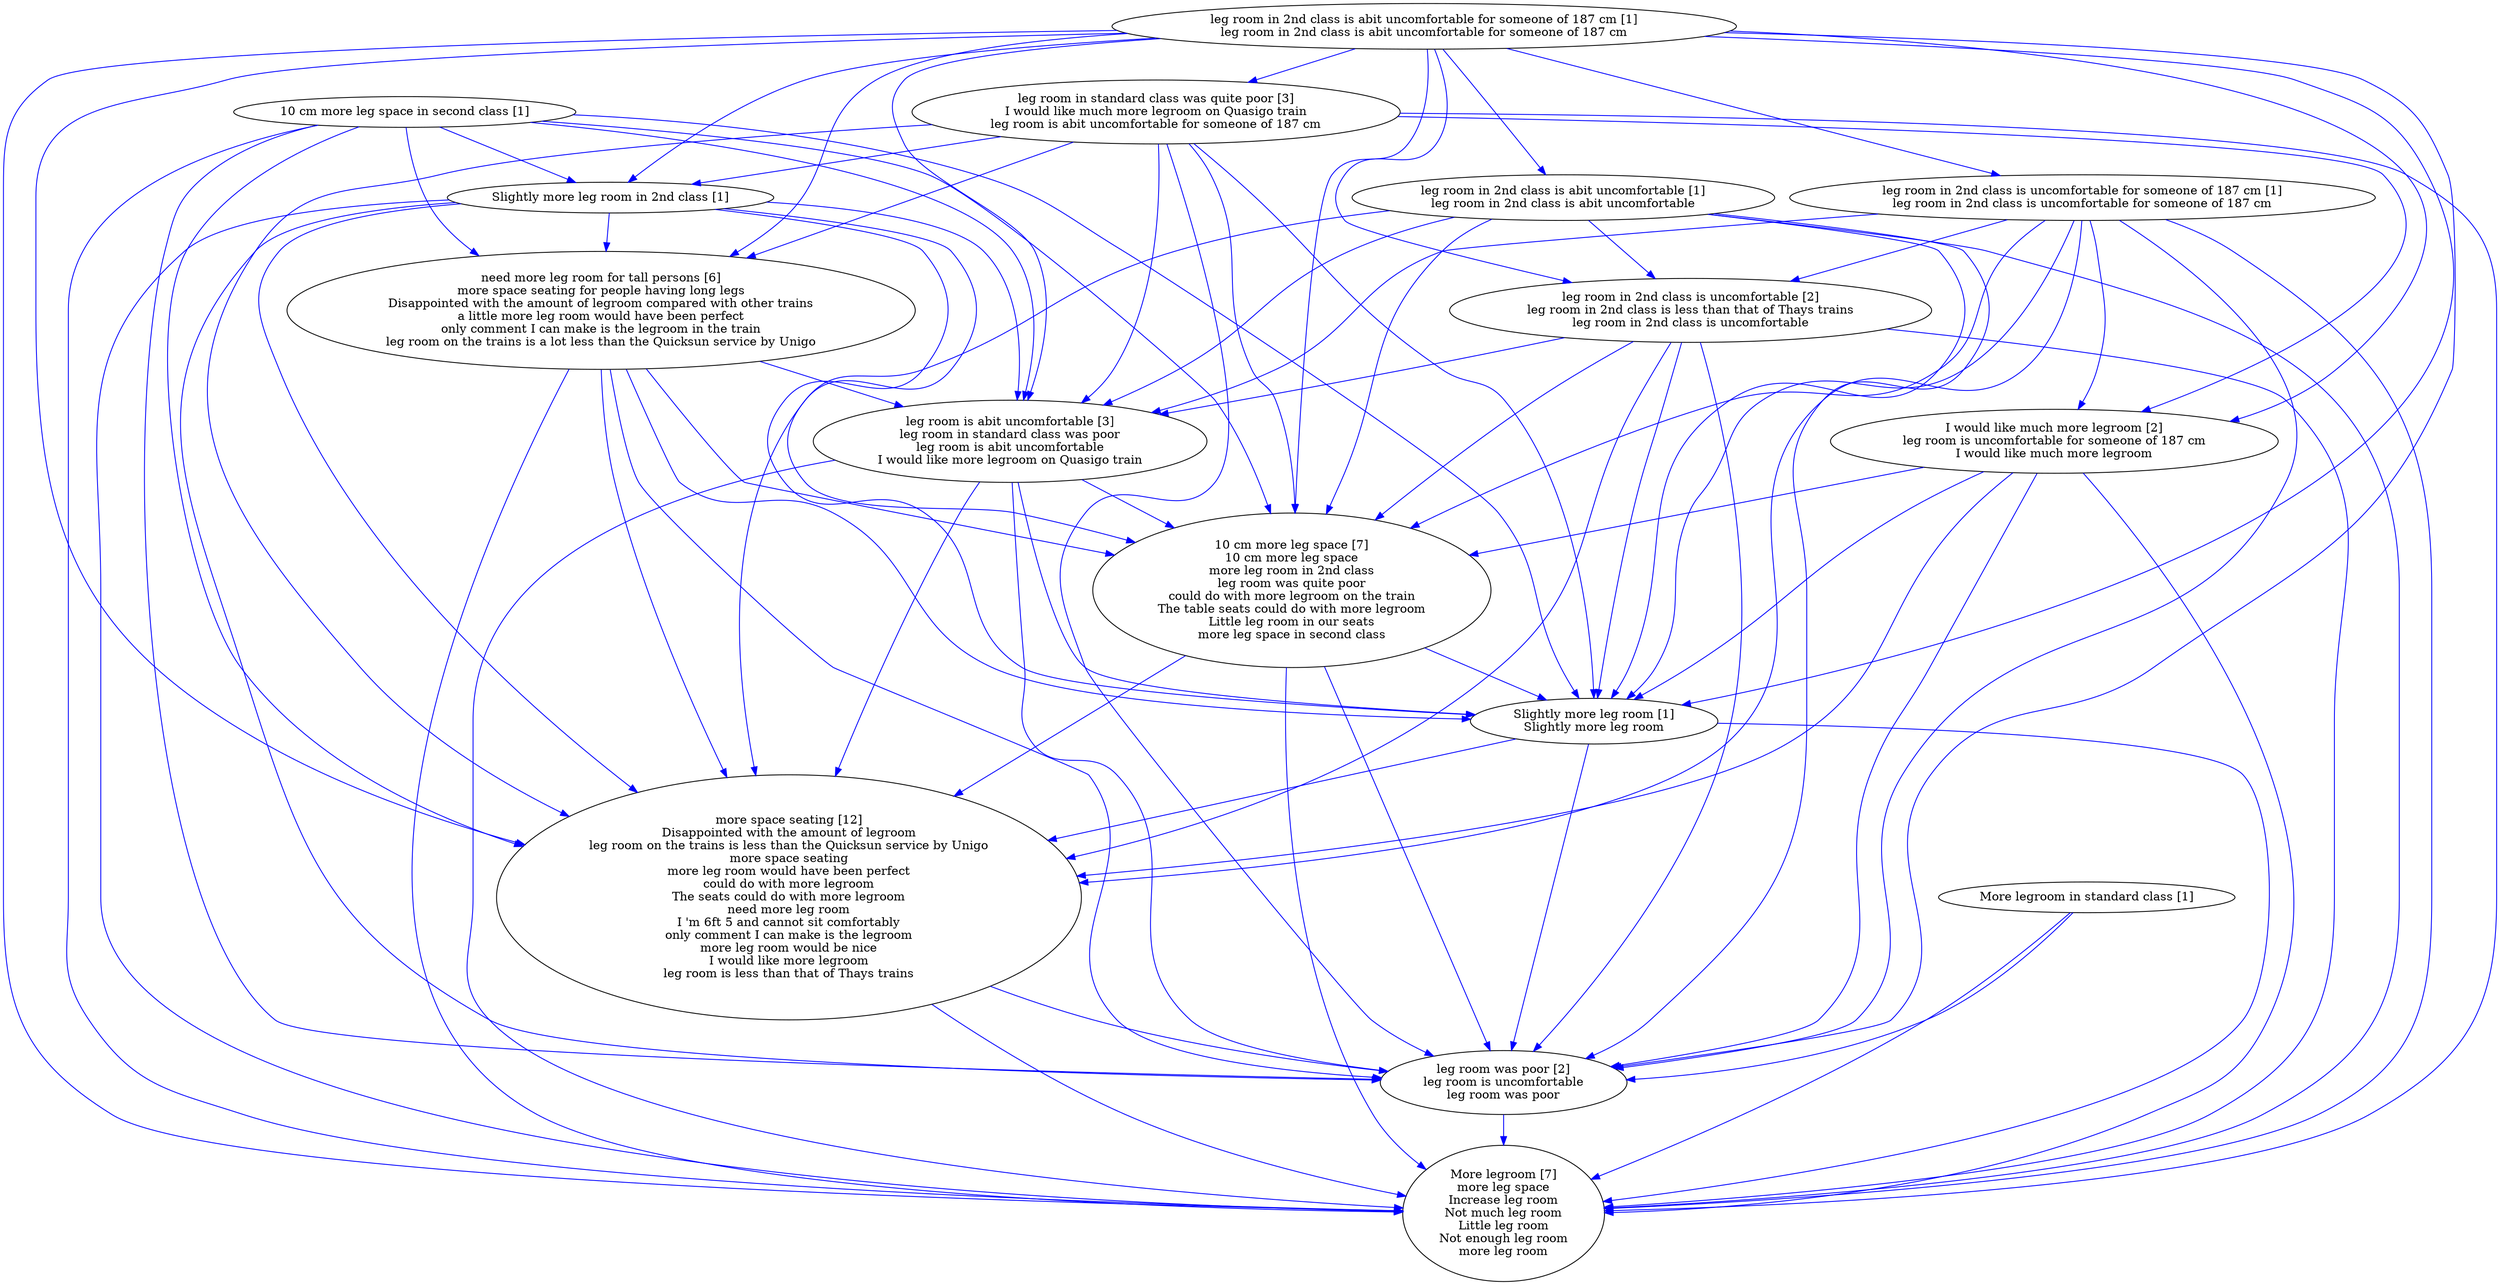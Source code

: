 digraph collapsedGraph {
"leg room in 2nd class is uncomfortable [2]\nleg room in 2nd class is less than that of Thays trains\nleg room in 2nd class is uncomfortable""leg room is abit uncomfortable [3]\nleg room in standard class was poor\nleg room is abit uncomfortable\nI would like more legroom on Quasigo train""10 cm more leg space [7]\n10 cm more leg space\nmore leg room in 2nd class\nleg room was quite poor\ncould do with more legroom on the train\nThe table seats could do with more legroom\nLittle leg room in our seats\nmore leg space in second class""more space seating [12]\nDisappointed with the amount of legroom\nleg room on the trains is less than the Quicksun service by Unigo\nmore space seating\nmore leg room would have been perfect\ncould do with more legroom\nThe seats could do with more legroom\nneed more leg room\nI 'm 6ft 5 and cannot sit comfortably\nonly comment I can make is the legroom\nmore leg room would be nice\nI would like more legroom\nleg room is less than that of Thays trains""I would like much more legroom [2]\nleg room is uncomfortable for someone of 187 cm\nI would like much more legroom""More legroom [7]\nmore leg space\nIncrease leg room\nNot much leg room\nLittle leg room\nNot enough leg room\nmore leg room""need more leg room for tall persons [6]\nmore space seating for people having long legs\nDisappointed with the amount of legroom compared with other trains\na little more leg room would have been perfect\nonly comment I can make is the legroom in the train\nleg room on the trains is a lot less than the Quicksun service by Unigo""leg room was poor [2]\nleg room is uncomfortable\nleg room was poor""leg room in standard class was quite poor [3]\nI would like much more legroom on Quasigo train\nleg room is abit uncomfortable for someone of 187 cm""10 cm more leg space in second class [1]""More legroom in standard class [1]""Slightly more leg room in 2nd class [1]""Slightly more leg room [1]\nSlightly more leg room""leg room in 2nd class is abit uncomfortable for someone of 187 cm [1]\nleg room in 2nd class is abit uncomfortable for someone of 187 cm""leg room in 2nd class is abit uncomfortable [1]\nleg room in 2nd class is abit uncomfortable""leg room in 2nd class is uncomfortable for someone of 187 cm [1]\nleg room in 2nd class is uncomfortable for someone of 187 cm""leg room is abit uncomfortable [3]\nleg room in standard class was poor\nleg room is abit uncomfortable\nI would like more legroom on Quasigo train" -> "more space seating [12]\nDisappointed with the amount of legroom\nleg room on the trains is less than the Quicksun service by Unigo\nmore space seating\nmore leg room would have been perfect\ncould do with more legroom\nThe seats could do with more legroom\nneed more leg room\nI 'm 6ft 5 and cannot sit comfortably\nonly comment I can make is the legroom\nmore leg room would be nice\nI would like more legroom\nleg room is less than that of Thays trains" [color=blue]
"leg room is abit uncomfortable [3]\nleg room in standard class was poor\nleg room is abit uncomfortable\nI would like more legroom on Quasigo train" -> "More legroom [7]\nmore leg space\nIncrease leg room\nNot much leg room\nLittle leg room\nNot enough leg room\nmore leg room" [color=blue]
"leg room in 2nd class is abit uncomfortable [1]\nleg room in 2nd class is abit uncomfortable" -> "leg room is abit uncomfortable [3]\nleg room in standard class was poor\nleg room is abit uncomfortable\nI would like more legroom on Quasigo train" [color=blue]
"leg room in 2nd class is abit uncomfortable [1]\nleg room in 2nd class is abit uncomfortable" -> "More legroom [7]\nmore leg space\nIncrease leg room\nNot much leg room\nLittle leg room\nNot enough leg room\nmore leg room" [color=blue]
"leg room in 2nd class is abit uncomfortable [1]\nleg room in 2nd class is abit uncomfortable" -> "10 cm more leg space [7]\n10 cm more leg space\nmore leg room in 2nd class\nleg room was quite poor\ncould do with more legroom on the train\nThe table seats could do with more legroom\nLittle leg room in our seats\nmore leg space in second class" [color=blue]
"leg room in 2nd class is abit uncomfortable [1]\nleg room in 2nd class is abit uncomfortable" -> "more space seating [12]\nDisappointed with the amount of legroom\nleg room on the trains is less than the Quicksun service by Unigo\nmore space seating\nmore leg room would have been perfect\ncould do with more legroom\nThe seats could do with more legroom\nneed more leg room\nI 'm 6ft 5 and cannot sit comfortably\nonly comment I can make is the legroom\nmore leg room would be nice\nI would like more legroom\nleg room is less than that of Thays trains" [color=blue]
"I would like much more legroom [2]\nleg room is uncomfortable for someone of 187 cm\nI would like much more legroom" -> "More legroom [7]\nmore leg space\nIncrease leg room\nNot much leg room\nLittle leg room\nNot enough leg room\nmore leg room" [color=blue]
"leg room in standard class was quite poor [3]\nI would like much more legroom on Quasigo train\nleg room is abit uncomfortable for someone of 187 cm" -> "Slightly more leg room [1]\nSlightly more leg room" [color=blue]
"need more leg room for tall persons [6]\nmore space seating for people having long legs\nDisappointed with the amount of legroom compared with other trains\na little more leg room would have been perfect\nonly comment I can make is the legroom in the train\nleg room on the trains is a lot less than the Quicksun service by Unigo" -> "More legroom [7]\nmore leg space\nIncrease leg room\nNot much leg room\nLittle leg room\nNot enough leg room\nmore leg room" [color=blue]
"I would like much more legroom [2]\nleg room is uncomfortable for someone of 187 cm\nI would like much more legroom" -> "10 cm more leg space [7]\n10 cm more leg space\nmore leg room in 2nd class\nleg room was quite poor\ncould do with more legroom on the train\nThe table seats could do with more legroom\nLittle leg room in our seats\nmore leg space in second class" [color=blue]
"I would like much more legroom [2]\nleg room is uncomfortable for someone of 187 cm\nI would like much more legroom" -> "more space seating [12]\nDisappointed with the amount of legroom\nleg room on the trains is less than the Quicksun service by Unigo\nmore space seating\nmore leg room would have been perfect\ncould do with more legroom\nThe seats could do with more legroom\nneed more leg room\nI 'm 6ft 5 and cannot sit comfortably\nonly comment I can make is the legroom\nmore leg room would be nice\nI would like more legroom\nleg room is less than that of Thays trains" [color=blue]
"leg room in standard class was quite poor [3]\nI would like much more legroom on Quasigo train\nleg room is abit uncomfortable for someone of 187 cm" -> "more space seating [12]\nDisappointed with the amount of legroom\nleg room on the trains is less than the Quicksun service by Unigo\nmore space seating\nmore leg room would have been perfect\ncould do with more legroom\nThe seats could do with more legroom\nneed more leg room\nI 'm 6ft 5 and cannot sit comfortably\nonly comment I can make is the legroom\nmore leg room would be nice\nI would like more legroom\nleg room is less than that of Thays trains" [color=blue]
"leg room in standard class was quite poor [3]\nI would like much more legroom on Quasigo train\nleg room is abit uncomfortable for someone of 187 cm" -> "leg room is abit uncomfortable [3]\nleg room in standard class was poor\nleg room is abit uncomfortable\nI would like more legroom on Quasigo train" [color=blue]
"leg room in standard class was quite poor [3]\nI would like much more legroom on Quasigo train\nleg room is abit uncomfortable for someone of 187 cm" -> "10 cm more leg space [7]\n10 cm more leg space\nmore leg room in 2nd class\nleg room was quite poor\ncould do with more legroom on the train\nThe table seats could do with more legroom\nLittle leg room in our seats\nmore leg space in second class" [color=blue]
"more space seating [12]\nDisappointed with the amount of legroom\nleg room on the trains is less than the Quicksun service by Unigo\nmore space seating\nmore leg room would have been perfect\ncould do with more legroom\nThe seats could do with more legroom\nneed more leg room\nI 'm 6ft 5 and cannot sit comfortably\nonly comment I can make is the legroom\nmore leg room would be nice\nI would like more legroom\nleg room is less than that of Thays trains" -> "More legroom [7]\nmore leg space\nIncrease leg room\nNot much leg room\nLittle leg room\nNot enough leg room\nmore leg room" [color=blue]
"10 cm more leg space [7]\n10 cm more leg space\nmore leg room in 2nd class\nleg room was quite poor\ncould do with more legroom on the train\nThe table seats could do with more legroom\nLittle leg room in our seats\nmore leg space in second class" -> "More legroom [7]\nmore leg space\nIncrease leg room\nNot much leg room\nLittle leg room\nNot enough leg room\nmore leg room" [color=blue]
"need more leg room for tall persons [6]\nmore space seating for people having long legs\nDisappointed with the amount of legroom compared with other trains\na little more leg room would have been perfect\nonly comment I can make is the legroom in the train\nleg room on the trains is a lot less than the Quicksun service by Unigo" -> "more space seating [12]\nDisappointed with the amount of legroom\nleg room on the trains is less than the Quicksun service by Unigo\nmore space seating\nmore leg room would have been perfect\ncould do with more legroom\nThe seats could do with more legroom\nneed more leg room\nI 'm 6ft 5 and cannot sit comfortably\nonly comment I can make is the legroom\nmore leg room would be nice\nI would like more legroom\nleg room is less than that of Thays trains" [color=blue]
"need more leg room for tall persons [6]\nmore space seating for people having long legs\nDisappointed with the amount of legroom compared with other trains\na little more leg room would have been perfect\nonly comment I can make is the legroom in the train\nleg room on the trains is a lot less than the Quicksun service by Unigo" -> "10 cm more leg space [7]\n10 cm more leg space\nmore leg room in 2nd class\nleg room was quite poor\ncould do with more legroom on the train\nThe table seats could do with more legroom\nLittle leg room in our seats\nmore leg space in second class" [color=blue]
"need more leg room for tall persons [6]\nmore space seating for people having long legs\nDisappointed with the amount of legroom compared with other trains\na little more leg room would have been perfect\nonly comment I can make is the legroom in the train\nleg room on the trains is a lot less than the Quicksun service by Unigo" -> "leg room was poor [2]\nleg room is uncomfortable\nleg room was poor" [color=blue]
"need more leg room for tall persons [6]\nmore space seating for people having long legs\nDisappointed with the amount of legroom compared with other trains\na little more leg room would have been perfect\nonly comment I can make is the legroom in the train\nleg room on the trains is a lot less than the Quicksun service by Unigo" -> "Slightly more leg room [1]\nSlightly more leg room" [color=blue]
"leg room in 2nd class is abit uncomfortable for someone of 187 cm [1]\nleg room in 2nd class is abit uncomfortable for someone of 187 cm" -> "10 cm more leg space [7]\n10 cm more leg space\nmore leg room in 2nd class\nleg room was quite poor\ncould do with more legroom on the train\nThe table seats could do with more legroom\nLittle leg room in our seats\nmore leg space in second class" [color=blue]
"leg room in 2nd class is abit uncomfortable for someone of 187 cm [1]\nleg room in 2nd class is abit uncomfortable for someone of 187 cm" -> "more space seating [12]\nDisappointed with the amount of legroom\nleg room on the trains is less than the Quicksun service by Unigo\nmore space seating\nmore leg room would have been perfect\ncould do with more legroom\nThe seats could do with more legroom\nneed more leg room\nI 'm 6ft 5 and cannot sit comfortably\nonly comment I can make is the legroom\nmore leg room would be nice\nI would like more legroom\nleg room is less than that of Thays trains" [color=blue]
"leg room in 2nd class is abit uncomfortable for someone of 187 cm [1]\nleg room in 2nd class is abit uncomfortable for someone of 187 cm" -> "Slightly more leg room [1]\nSlightly more leg room" [color=blue]
"leg room in 2nd class is abit uncomfortable for someone of 187 cm [1]\nleg room in 2nd class is abit uncomfortable for someone of 187 cm" -> "leg room was poor [2]\nleg room is uncomfortable\nleg room was poor" [color=blue]
"Slightly more leg room in 2nd class [1]" -> "10 cm more leg space [7]\n10 cm more leg space\nmore leg room in 2nd class\nleg room was quite poor\ncould do with more legroom on the train\nThe table seats could do with more legroom\nLittle leg room in our seats\nmore leg space in second class" [color=blue]
"Slightly more leg room in 2nd class [1]" -> "leg room is abit uncomfortable [3]\nleg room in standard class was poor\nleg room is abit uncomfortable\nI would like more legroom on Quasigo train" [color=blue]
"Slightly more leg room in 2nd class [1]" -> "more space seating [12]\nDisappointed with the amount of legroom\nleg room on the trains is less than the Quicksun service by Unigo\nmore space seating\nmore leg room would have been perfect\ncould do with more legroom\nThe seats could do with more legroom\nneed more leg room\nI 'm 6ft 5 and cannot sit comfortably\nonly comment I can make is the legroom\nmore leg room would be nice\nI would like more legroom\nleg room is less than that of Thays trains" [color=blue]
"10 cm more leg space [7]\n10 cm more leg space\nmore leg room in 2nd class\nleg room was quite poor\ncould do with more legroom on the train\nThe table seats could do with more legroom\nLittle leg room in our seats\nmore leg space in second class" -> "more space seating [12]\nDisappointed with the amount of legroom\nleg room on the trains is less than the Quicksun service by Unigo\nmore space seating\nmore leg room would have been perfect\ncould do with more legroom\nThe seats could do with more legroom\nneed more leg room\nI 'm 6ft 5 and cannot sit comfortably\nonly comment I can make is the legroom\nmore leg room would be nice\nI would like more legroom\nleg room is less than that of Thays trains" [color=blue]
"more space seating [12]\nDisappointed with the amount of legroom\nleg room on the trains is less than the Quicksun service by Unigo\nmore space seating\nmore leg room would have been perfect\ncould do with more legroom\nThe seats could do with more legroom\nneed more leg room\nI 'm 6ft 5 and cannot sit comfortably\nonly comment I can make is the legroom\nmore leg room would be nice\nI would like more legroom\nleg room is less than that of Thays trains" -> "leg room was poor [2]\nleg room is uncomfortable\nleg room was poor" [color=blue]
"need more leg room for tall persons [6]\nmore space seating for people having long legs\nDisappointed with the amount of legroom compared with other trains\na little more leg room would have been perfect\nonly comment I can make is the legroom in the train\nleg room on the trains is a lot less than the Quicksun service by Unigo" -> "leg room is abit uncomfortable [3]\nleg room in standard class was poor\nleg room is abit uncomfortable\nI would like more legroom on Quasigo train" [color=blue]
"Slightly more leg room in 2nd class [1]" -> "More legroom [7]\nmore leg space\nIncrease leg room\nNot much leg room\nLittle leg room\nNot enough leg room\nmore leg room" [color=blue]
"leg room is abit uncomfortable [3]\nleg room in standard class was poor\nleg room is abit uncomfortable\nI would like more legroom on Quasigo train" -> "10 cm more leg space [7]\n10 cm more leg space\nmore leg room in 2nd class\nleg room was quite poor\ncould do with more legroom on the train\nThe table seats could do with more legroom\nLittle leg room in our seats\nmore leg space in second class" [color=blue]
"10 cm more leg space [7]\n10 cm more leg space\nmore leg room in 2nd class\nleg room was quite poor\ncould do with more legroom on the train\nThe table seats could do with more legroom\nLittle leg room in our seats\nmore leg space in second class" -> "leg room was poor [2]\nleg room is uncomfortable\nleg room was poor" [color=blue]
"10 cm more leg space in second class [1]" -> "leg room was poor [2]\nleg room is uncomfortable\nleg room was poor" [color=blue]
"10 cm more leg space in second class [1]" -> "more space seating [12]\nDisappointed with the amount of legroom\nleg room on the trains is less than the Quicksun service by Unigo\nmore space seating\nmore leg room would have been perfect\ncould do with more legroom\nThe seats could do with more legroom\nneed more leg room\nI 'm 6ft 5 and cannot sit comfortably\nonly comment I can make is the legroom\nmore leg room would be nice\nI would like more legroom\nleg room is less than that of Thays trains" [color=blue]
"10 cm more leg space in second class [1]" -> "Slightly more leg room [1]\nSlightly more leg room" [color=blue]
"I would like much more legroom [2]\nleg room is uncomfortable for someone of 187 cm\nI would like much more legroom" -> "leg room was poor [2]\nleg room is uncomfortable\nleg room was poor" [color=blue]
"10 cm more leg space in second class [1]" -> "10 cm more leg space [7]\n10 cm more leg space\nmore leg room in 2nd class\nleg room was quite poor\ncould do with more legroom on the train\nThe table seats could do with more legroom\nLittle leg room in our seats\nmore leg space in second class" [color=blue]
"10 cm more leg space in second class [1]" -> "leg room is abit uncomfortable [3]\nleg room in standard class was poor\nleg room is abit uncomfortable\nI would like more legroom on Quasigo train" [color=blue]
"leg room is abit uncomfortable [3]\nleg room in standard class was poor\nleg room is abit uncomfortable\nI would like more legroom on Quasigo train" -> "leg room was poor [2]\nleg room is uncomfortable\nleg room was poor" [color=blue]
"leg room in 2nd class is uncomfortable [2]\nleg room in 2nd class is less than that of Thays trains\nleg room in 2nd class is uncomfortable" -> "More legroom [7]\nmore leg space\nIncrease leg room\nNot much leg room\nLittle leg room\nNot enough leg room\nmore leg room" [color=blue]
"leg room in 2nd class is uncomfortable [2]\nleg room in 2nd class is less than that of Thays trains\nleg room in 2nd class is uncomfortable" -> "more space seating [12]\nDisappointed with the amount of legroom\nleg room on the trains is less than the Quicksun service by Unigo\nmore space seating\nmore leg room would have been perfect\ncould do with more legroom\nThe seats could do with more legroom\nneed more leg room\nI 'm 6ft 5 and cannot sit comfortably\nonly comment I can make is the legroom\nmore leg room would be nice\nI would like more legroom\nleg room is less than that of Thays trains" [color=blue]
"leg room in 2nd class is uncomfortable for someone of 187 cm [1]\nleg room in 2nd class is uncomfortable for someone of 187 cm" -> "more space seating [12]\nDisappointed with the amount of legroom\nleg room on the trains is less than the Quicksun service by Unigo\nmore space seating\nmore leg room would have been perfect\ncould do with more legroom\nThe seats could do with more legroom\nneed more leg room\nI 'm 6ft 5 and cannot sit comfortably\nonly comment I can make is the legroom\nmore leg room would be nice\nI would like more legroom\nleg room is less than that of Thays trains" [color=blue]
"leg room in 2nd class is uncomfortable for someone of 187 cm [1]\nleg room in 2nd class is uncomfortable for someone of 187 cm" -> "Slightly more leg room [1]\nSlightly more leg room" [color=blue]
"leg room in 2nd class is uncomfortable for someone of 187 cm [1]\nleg room in 2nd class is uncomfortable for someone of 187 cm" -> "leg room was poor [2]\nleg room is uncomfortable\nleg room was poor" [color=blue]
"leg room in 2nd class is uncomfortable for someone of 187 cm [1]\nleg room in 2nd class is uncomfortable for someone of 187 cm" -> "10 cm more leg space [7]\n10 cm more leg space\nmore leg room in 2nd class\nleg room was quite poor\ncould do with more legroom on the train\nThe table seats could do with more legroom\nLittle leg room in our seats\nmore leg space in second class" [color=blue]
"Slightly more leg room [1]\nSlightly more leg room" -> "more space seating [12]\nDisappointed with the amount of legroom\nleg room on the trains is less than the Quicksun service by Unigo\nmore space seating\nmore leg room would have been perfect\ncould do with more legroom\nThe seats could do with more legroom\nneed more leg room\nI 'm 6ft 5 and cannot sit comfortably\nonly comment I can make is the legroom\nmore leg room would be nice\nI would like more legroom\nleg room is less than that of Thays trains" [color=blue]
"Slightly more leg room [1]\nSlightly more leg room" -> "leg room was poor [2]\nleg room is uncomfortable\nleg room was poor" [color=blue]
"leg room in standard class was quite poor [3]\nI would like much more legroom on Quasigo train\nleg room is abit uncomfortable for someone of 187 cm" -> "need more leg room for tall persons [6]\nmore space seating for people having long legs\nDisappointed with the amount of legroom compared with other trains\na little more leg room would have been perfect\nonly comment I can make is the legroom in the train\nleg room on the trains is a lot less than the Quicksun service by Unigo" [color=blue]
"More legroom in standard class [1]" -> "More legroom [7]\nmore leg space\nIncrease leg room\nNot much leg room\nLittle leg room\nNot enough leg room\nmore leg room" [color=blue]
"More legroom in standard class [1]" -> "leg room was poor [2]\nleg room is uncomfortable\nleg room was poor" [color=blue]
"leg room in 2nd class is uncomfortable for someone of 187 cm [1]\nleg room in 2nd class is uncomfortable for someone of 187 cm" -> "More legroom [7]\nmore leg space\nIncrease leg room\nNot much leg room\nLittle leg room\nNot enough leg room\nmore leg room" [color=blue]
"leg room in standard class was quite poor [3]\nI would like much more legroom on Quasigo train\nleg room is abit uncomfortable for someone of 187 cm" -> "More legroom [7]\nmore leg space\nIncrease leg room\nNot much leg room\nLittle leg room\nNot enough leg room\nmore leg room" [color=blue]
"Slightly more leg room [1]\nSlightly more leg room" -> "More legroom [7]\nmore leg space\nIncrease leg room\nNot much leg room\nLittle leg room\nNot enough leg room\nmore leg room" [color=blue]
"leg room in standard class was quite poor [3]\nI would like much more legroom on Quasigo train\nleg room is abit uncomfortable for someone of 187 cm" -> "leg room was poor [2]\nleg room is uncomfortable\nleg room was poor" [color=blue]
"leg room in 2nd class is uncomfortable [2]\nleg room in 2nd class is less than that of Thays trains\nleg room in 2nd class is uncomfortable" -> "leg room is abit uncomfortable [3]\nleg room in standard class was poor\nleg room is abit uncomfortable\nI would like more legroom on Quasigo train" [color=blue]
"leg room in 2nd class is abit uncomfortable [1]\nleg room in 2nd class is abit uncomfortable" -> "Slightly more leg room [1]\nSlightly more leg room" [color=blue]
"leg room in 2nd class is abit uncomfortable [1]\nleg room in 2nd class is abit uncomfortable" -> "leg room was poor [2]\nleg room is uncomfortable\nleg room was poor" [color=blue]
"leg room was poor [2]\nleg room is uncomfortable\nleg room was poor" -> "More legroom [7]\nmore leg space\nIncrease leg room\nNot much leg room\nLittle leg room\nNot enough leg room\nmore leg room" [color=blue]
"leg room in 2nd class is uncomfortable for someone of 187 cm [1]\nleg room in 2nd class is uncomfortable for someone of 187 cm" -> "I would like much more legroom [2]\nleg room is uncomfortable for someone of 187 cm\nI would like much more legroom" [color=blue]
"10 cm more leg space in second class [1]" -> "need more leg room for tall persons [6]\nmore space seating for people having long legs\nDisappointed with the amount of legroom compared with other trains\na little more leg room would have been perfect\nonly comment I can make is the legroom in the train\nleg room on the trains is a lot less than the Quicksun service by Unigo" [color=blue]
"10 cm more leg space in second class [1]" -> "More legroom [7]\nmore leg space\nIncrease leg room\nNot much leg room\nLittle leg room\nNot enough leg room\nmore leg room" [color=blue]
"leg room in 2nd class is uncomfortable [2]\nleg room in 2nd class is less than that of Thays trains\nleg room in 2nd class is uncomfortable" -> "leg room was poor [2]\nleg room is uncomfortable\nleg room was poor" [color=blue]
"10 cm more leg space in second class [1]" -> "Slightly more leg room in 2nd class [1]" [color=blue]
"leg room is abit uncomfortable [3]\nleg room in standard class was poor\nleg room is abit uncomfortable\nI would like more legroom on Quasigo train" -> "Slightly more leg room [1]\nSlightly more leg room" [color=blue]
"Slightly more leg room in 2nd class [1]" -> "need more leg room for tall persons [6]\nmore space seating for people having long legs\nDisappointed with the amount of legroom compared with other trains\na little more leg room would have been perfect\nonly comment I can make is the legroom in the train\nleg room on the trains is a lot less than the Quicksun service by Unigo" [color=blue]
"Slightly more leg room in 2nd class [1]" -> "leg room was poor [2]\nleg room is uncomfortable\nleg room was poor" [color=blue]
"I would like much more legroom [2]\nleg room is uncomfortable for someone of 187 cm\nI would like much more legroom" -> "Slightly more leg room [1]\nSlightly more leg room" [color=blue]
"leg room in 2nd class is abit uncomfortable for someone of 187 cm [1]\nleg room in 2nd class is abit uncomfortable for someone of 187 cm" -> "More legroom [7]\nmore leg space\nIncrease leg room\nNot much leg room\nLittle leg room\nNot enough leg room\nmore leg room" [color=blue]
"leg room in standard class was quite poor [3]\nI would like much more legroom on Quasigo train\nleg room is abit uncomfortable for someone of 187 cm" -> "Slightly more leg room in 2nd class [1]" [color=blue]
"leg room in 2nd class is abit uncomfortable [1]\nleg room in 2nd class is abit uncomfortable" -> "leg room in 2nd class is uncomfortable [2]\nleg room in 2nd class is less than that of Thays trains\nleg room in 2nd class is uncomfortable" [color=blue]
"leg room in 2nd class is uncomfortable [2]\nleg room in 2nd class is less than that of Thays trains\nleg room in 2nd class is uncomfortable" -> "10 cm more leg space [7]\n10 cm more leg space\nmore leg room in 2nd class\nleg room was quite poor\ncould do with more legroom on the train\nThe table seats could do with more legroom\nLittle leg room in our seats\nmore leg space in second class" [color=blue]
"leg room in 2nd class is uncomfortable [2]\nleg room in 2nd class is less than that of Thays trains\nleg room in 2nd class is uncomfortable" -> "Slightly more leg room [1]\nSlightly more leg room" [color=blue]
"leg room in 2nd class is abit uncomfortable for someone of 187 cm [1]\nleg room in 2nd class is abit uncomfortable for someone of 187 cm" -> "leg room is abit uncomfortable [3]\nleg room in standard class was poor\nleg room is abit uncomfortable\nI would like more legroom on Quasigo train" [color=blue]
"leg room in 2nd class is abit uncomfortable for someone of 187 cm [1]\nleg room in 2nd class is abit uncomfortable for someone of 187 cm" -> "leg room in 2nd class is uncomfortable [2]\nleg room in 2nd class is less than that of Thays trains\nleg room in 2nd class is uncomfortable" [color=blue]
"Slightly more leg room in 2nd class [1]" -> "Slightly more leg room [1]\nSlightly more leg room" [color=blue]
"leg room in 2nd class is abit uncomfortable for someone of 187 cm [1]\nleg room in 2nd class is abit uncomfortable for someone of 187 cm" -> "leg room in 2nd class is abit uncomfortable [1]\nleg room in 2nd class is abit uncomfortable" [color=blue]
"leg room in 2nd class is abit uncomfortable for someone of 187 cm [1]\nleg room in 2nd class is abit uncomfortable for someone of 187 cm" -> "leg room in 2nd class is uncomfortable for someone of 187 cm [1]\nleg room in 2nd class is uncomfortable for someone of 187 cm" [color=blue]
"leg room in standard class was quite poor [3]\nI would like much more legroom on Quasigo train\nleg room is abit uncomfortable for someone of 187 cm" -> "I would like much more legroom [2]\nleg room is uncomfortable for someone of 187 cm\nI would like much more legroom" [color=blue]
"10 cm more leg space [7]\n10 cm more leg space\nmore leg room in 2nd class\nleg room was quite poor\ncould do with more legroom on the train\nThe table seats could do with more legroom\nLittle leg room in our seats\nmore leg space in second class" -> "Slightly more leg room [1]\nSlightly more leg room" [color=blue]
"leg room in 2nd class is abit uncomfortable for someone of 187 cm [1]\nleg room in 2nd class is abit uncomfortable for someone of 187 cm" -> "Slightly more leg room in 2nd class [1]" [color=blue]
"leg room in 2nd class is abit uncomfortable for someone of 187 cm [1]\nleg room in 2nd class is abit uncomfortable for someone of 187 cm" -> "need more leg room for tall persons [6]\nmore space seating for people having long legs\nDisappointed with the amount of legroom compared with other trains\na little more leg room would have been perfect\nonly comment I can make is the legroom in the train\nleg room on the trains is a lot less than the Quicksun service by Unigo" [color=blue]
"leg room in 2nd class is abit uncomfortable for someone of 187 cm [1]\nleg room in 2nd class is abit uncomfortable for someone of 187 cm" -> "I would like much more legroom [2]\nleg room is uncomfortable for someone of 187 cm\nI would like much more legroom" [color=blue]
"leg room in 2nd class is abit uncomfortable for someone of 187 cm [1]\nleg room in 2nd class is abit uncomfortable for someone of 187 cm" -> "leg room in standard class was quite poor [3]\nI would like much more legroom on Quasigo train\nleg room is abit uncomfortable for someone of 187 cm" [color=blue]
"leg room in 2nd class is uncomfortable for someone of 187 cm [1]\nleg room in 2nd class is uncomfortable for someone of 187 cm" -> "leg room in 2nd class is uncomfortable [2]\nleg room in 2nd class is less than that of Thays trains\nleg room in 2nd class is uncomfortable" [color=blue]
"leg room in 2nd class is uncomfortable for someone of 187 cm [1]\nleg room in 2nd class is uncomfortable for someone of 187 cm" -> "leg room is abit uncomfortable [3]\nleg room in standard class was poor\nleg room is abit uncomfortable\nI would like more legroom on Quasigo train" [color=blue]
}